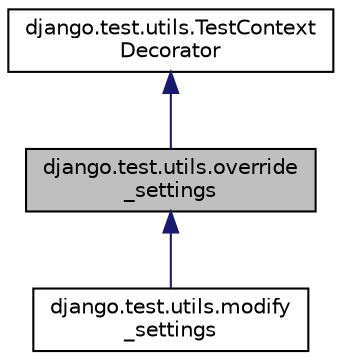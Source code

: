 digraph "django.test.utils.override_settings"
{
 // LATEX_PDF_SIZE
  edge [fontname="Helvetica",fontsize="10",labelfontname="Helvetica",labelfontsize="10"];
  node [fontname="Helvetica",fontsize="10",shape=record];
  Node1 [label="django.test.utils.override\l_settings",height=0.2,width=0.4,color="black", fillcolor="grey75", style="filled", fontcolor="black",tooltip=" "];
  Node2 -> Node1 [dir="back",color="midnightblue",fontsize="10",style="solid"];
  Node2 [label="django.test.utils.TestContext\lDecorator",height=0.2,width=0.4,color="black", fillcolor="white", style="filled",URL="$classdjango_1_1test_1_1utils_1_1_test_context_decorator.html",tooltip=" "];
  Node1 -> Node3 [dir="back",color="midnightblue",fontsize="10",style="solid"];
  Node3 [label="django.test.utils.modify\l_settings",height=0.2,width=0.4,color="black", fillcolor="white", style="filled",URL="$classdjango_1_1test_1_1utils_1_1modify__settings.html",tooltip=" "];
}
